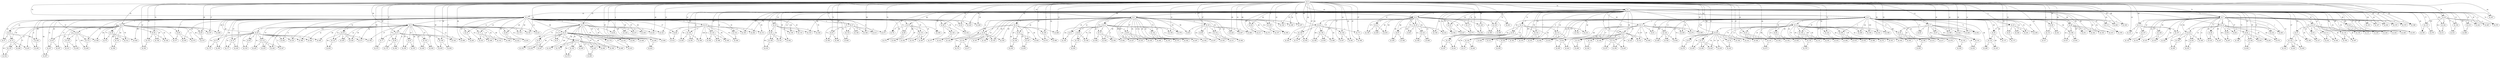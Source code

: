 digraph GR{
id_0[label=id_0];
id_1[label=id_1];
id_2[label=id_2];
id_3[label=id_3];
id_4[label=id_4];
id_5[label=id_5];
id_6[label=id_6];
id_7[label=id_7];
id_8[label=id_8];
id_9[label=id_9];
id_10[label=id_10];
id_11[label=id_11];
id_12[label=id_12];
id_13[label=id_13];
id_14[label=id_14];
id_15[label=id_15];
id_16[label=id_16];
id_17[label=id_17];
id_18[label=id_18];
id_19[label=id_19];
id_20[label=id_20];
id_21[label=id_21];
id_22[label=id_22];
id_23[label=id_23];
id_24[label=id_24];
id_25[label=id_25];
id_26[label=id_26];
id_27[label=id_27];
id_28[label=id_28];
id_29[label=id_29];
id_30[label=id_30];
id_31[label=id_31];
id_32[label=id_32];
id_33[label=id_33];
id_34[label=id_34];
id_35[label=id_35];
id_36[label=id_36];
id_37[label=id_37];
id_38[label=id_38];
id_39[label=id_39];
id_40[label=id_40];
id_41[label=id_41];
id_42[label=id_42];
id_43[label=id_43];
id_44[label=id_44];
id_45[label=id_45];
id_46[label=id_46];
id_47[label=id_47];
id_48[label=id_48];
id_49[label=id_49];
id_50[label=id_50];
id_51[label=id_51];
id_52[label=id_52];
id_53[label=id_53];
id_54[label=id_54];
id_55[label=id_55];
id_56[label=id_56];
id_57[label=id_57];
id_58[label=id_58];
id_59[label=id_59];
id_60[label=id_60];
id_61[label=id_61];
id_62[label=id_62];
id_63[label=id_63];
id_64[label=id_64];
id_65[label=id_65];
id_66[label=id_66];
id_67[label=id_67];
id_68[label=id_68];
id_69[label=id_69];
id_70[label=id_70];
id_71[label=id_71];
id_72[label=id_72];
id_73[label=id_73];
id_74[label=id_74];
id_75[label=id_75];
id_76[label=id_76];
id_77[label=id_77];
id_78[label=id_78];
id_79[label=id_79];
id_80[label=id_80];
id_81[label=id_81];
id_82[label=id_82];
id_83[label=id_83];
id_84[label=id_84];
id_85[label=id_85];
id_86[label=id_86];
id_87[label=id_87];
id_88[label=id_88];
id_89[label=id_89];
id_90[label=id_90];
id_91[label=id_91];
id_92[label=id_92];
id_93[label=id_93];
id_94[label=id_94];
id_95[label=id_95];
id_96[label=id_96];
id_97[label=id_97];
id_98[label=id_98];
id_99[label=id_99];
id_100[label=id_100];
id_101[label=id_101];
id_102[label=id_102];
id_103[label=id_103];
id_104[label=id_104];
id_105[label=id_105];
id_106[label=id_106];
id_107[label=id_107];
id_108[label=id_108];
id_109[label=id_109];
id_110[label=id_110];
id_111[label=id_111];
id_112[label=id_112];
id_113[label=id_113];
id_114[label=id_114];
id_115[label=id_115];
id_116[label=id_116];
id_117[label=id_117];
id_118[label=id_118];
id_119[label=id_119];
id_120[label=id_120];
id_121[label=id_121];
id_122[label=id_122];
id_123[label=id_123];
id_124[label=id_124];
id_125[label=id_125];
id_126[label=id_126];
id_127[label=id_127];
id_128[label=id_128];
id_129[label=id_129];
id_130[label=id_130];
id_131[label=id_131];
id_132[label=id_132];
id_133[label=id_133];
id_134[label=id_134];
id_135[label=id_135];
id_136[label=id_136];
id_137[label=id_137];
id_138[label=id_138];
id_139[label=id_139];
id_140[label=id_140];
id_141[label=id_141];
id_142[label=id_142];
id_143[label=id_143];
id_144[label=id_144];
id_145[label=id_145];
id_146[label=id_146];
id_147[label=id_147];
id_148[label=id_148];
id_149[label=id_149];
id_150[label=id_150];
id_151[label=id_151];
id_152[label=id_152];
id_153[label=id_153];
id_154[label=id_154];
id_155[label=id_155];
id_156[label=id_156];
id_157[label=id_157];
id_158[label=id_158];
id_159[label=id_159];
id_160[label=id_160];
id_161[label=id_161];
id_162[label=id_162];
id_163[label=id_163];
id_164[label=id_164];
id_165[label=id_165];
id_166[label=id_166];
id_167[label=id_167];
id_168[label=id_168];
id_169[label=id_169];
id_170[label=id_170];
id_171[label=id_171];
id_172[label=id_172];
id_173[label=id_173];
id_174[label=id_174];
id_175[label=id_175];
id_176[label=id_176];
id_177[label=id_177];
id_178[label=id_178];
id_179[label=id_179];
id_180[label=id_180];
id_181[label=id_181];
id_182[label=id_182];
id_183[label=id_183];
id_184[label=id_184];
id_185[label=id_185];
id_186[label=id_186];
id_187[label=id_187];
id_188[label=id_188];
id_189[label=id_189];
id_190[label=id_190];
id_191[label=id_191];
id_192[label=id_192];
id_193[label=id_193];
id_194[label=id_194];
id_195[label=id_195];
id_196[label=id_196];
id_197[label=id_197];
id_198[label=id_198];
id_199[label=id_199];
id_200[label=id_200];
id_201[label=id_201];
id_202[label=id_202];
id_203[label=id_203];
id_204[label=id_204];
id_205[label=id_205];
id_206[label=id_206];
id_207[label=id_207];
id_208[label=id_208];
id_209[label=id_209];
id_210[label=id_210];
id_211[label=id_211];
id_212[label=id_212];
id_213[label=id_213];
id_214[label=id_214];
id_215[label=id_215];
id_216[label=id_216];
id_217[label=id_217];
id_218[label=id_218];
id_219[label=id_219];
id_220[label=id_220];
id_221[label=id_221];
id_222[label=id_222];
id_223[label=id_223];
id_224[label=id_224];
id_225[label=id_225];
id_226[label=id_226];
id_227[label=id_227];
id_228[label=id_228];
id_229[label=id_229];
id_230[label=id_230];
id_231[label=id_231];
id_232[label=id_232];
id_233[label=id_233];
id_234[label=id_234];
id_235[label=id_235];
id_236[label=id_236];
id_237[label=id_237];
id_238[label=id_238];
id_239[label=id_239];
id_240[label=id_240];
id_241[label=id_241];
id_242[label=id_242];
id_243[label=id_243];
id_244[label=id_244];
id_245[label=id_245];
id_246[label=id_246];
id_247[label=id_247];
id_248[label=id_248];
id_249[label=id_249];
id_250[label=id_250];
id_251[label=id_251];
id_252[label=id_252];
id_253[label=id_253];
id_254[label=id_254];
id_255[label=id_255];
id_256[label=id_256];
id_257[label=id_257];
id_258[label=id_258];
id_259[label=id_259];
id_260[label=id_260];
id_261[label=id_261];
id_262[label=id_262];
id_263[label=id_263];
id_264[label=id_264];
id_265[label=id_265];
id_266[label=id_266];
id_267[label=id_267];
id_268[label=id_268];
id_269[label=id_269];
id_270[label=id_270];
id_271[label=id_271];
id_272[label=id_272];
id_273[label=id_273];
id_274[label=id_274];
id_275[label=id_275];
id_276[label=id_276];
id_277[label=id_277];
id_278[label=id_278];
id_279[label=id_279];
id_280[label=id_280];
id_281[label=id_281];
id_282[label=id_282];
id_283[label=id_283];
id_284[label=id_284];
id_285[label=id_285];
id_286[label=id_286];
id_287[label=id_287];
id_288[label=id_288];
id_289[label=id_289];
id_290[label=id_290];
id_291[label=id_291];
id_292[label=id_292];
id_293[label=id_293];
id_294[label=id_294];
id_295[label=id_295];
id_296[label=id_296];
id_297[label=id_297];
id_298[label=id_298];
id_299[label=id_299];
id_300[label=id_300];
id_301[label=id_301];
id_302[label=id_302];
id_303[label=id_303];
id_304[label=id_304];
id_305[label=id_305];
id_306[label=id_306];
id_307[label=id_307];
id_308[label=id_308];
id_309[label=id_309];
id_310[label=id_310];
id_311[label=id_311];
id_312[label=id_312];
id_313[label=id_313];
id_314[label=id_314];
id_315[label=id_315];
id_316[label=id_316];
id_317[label=id_317];
id_318[label=id_318];
id_319[label=id_319];
id_320[label=id_320];
id_321[label=id_321];
id_322[label=id_322];
id_323[label=id_323];
id_324[label=id_324];
id_325[label=id_325];
id_326[label=id_326];
id_327[label=id_327];
id_328[label=id_328];
id_329[label=id_329];
id_330[label=id_330];
id_331[label=id_331];
id_332[label=id_332];
id_333[label=id_333];
id_334[label=id_334];
id_335[label=id_335];
id_336[label=id_336];
id_337[label=id_337];
id_338[label=id_338];
id_339[label=id_339];
id_340[label=id_340];
id_341[label=id_341];
id_342[label=id_342];
id_343[label=id_343];
id_344[label=id_344];
id_345[label=id_345];
id_346[label=id_346];
id_347[label=id_347];
id_348[label=id_348];
id_349[label=id_349];
id_350[label=id_350];
id_351[label=id_351];
id_352[label=id_352];
id_353[label=id_353];
id_354[label=id_354];
id_355[label=id_355];
id_356[label=id_356];
id_357[label=id_357];
id_358[label=id_358];
id_359[label=id_359];
id_360[label=id_360];
id_361[label=id_361];
id_362[label=id_362];
id_363[label=id_363];
id_364[label=id_364];
id_365[label=id_365];
id_366[label=id_366];
id_367[label=id_367];
id_368[label=id_368];
id_369[label=id_369];
id_370[label=id_370];
id_371[label=id_371];
id_372[label=id_372];
id_373[label=id_373];
id_374[label=id_374];
id_375[label=id_375];
id_376[label=id_376];
id_377[label=id_377];
id_378[label=id_378];
id_379[label=id_379];
id_380[label=id_380];
id_381[label=id_381];
id_382[label=id_382];
id_383[label=id_383];
id_384[label=id_384];
id_385[label=id_385];
id_386[label=id_386];
id_387[label=id_387];
id_388[label=id_388];
id_389[label=id_389];
id_390[label=id_390];
id_391[label=id_391];
id_392[label=id_392];
id_393[label=id_393];
id_394[label=id_394];
id_395[label=id_395];
id_396[label=id_396];
id_397[label=id_397];
id_398[label=id_398];
id_399[label=id_399];
id_400[label=id_400];
id_401[label=id_401];
id_402[label=id_402];
id_403[label=id_403];
id_404[label=id_404];
id_405[label=id_405];
id_406[label=id_406];
id_407[label=id_407];
id_408[label=id_408];
id_409[label=id_409];
id_410[label=id_410];
id_411[label=id_411];
id_412[label=id_412];
id_413[label=id_413];
id_414[label=id_414];
id_415[label=id_415];
id_416[label=id_416];
id_417[label=id_417];
id_418[label=id_418];
id_419[label=id_419];
id_420[label=id_420];
id_421[label=id_421];
id_422[label=id_422];
id_423[label=id_423];
id_424[label=id_424];
id_425[label=id_425];
id_426[label=id_426];
id_427[label=id_427];
id_428[label=id_428];
id_429[label=id_429];
id_430[label=id_430];
id_431[label=id_431];
id_432[label=id_432];
id_433[label=id_433];
id_434[label=id_434];
id_435[label=id_435];
id_436[label=id_436];
id_437[label=id_437];
id_438[label=id_438];
id_439[label=id_439];
id_440[label=id_440];
id_441[label=id_441];
id_442[label=id_442];
id_443[label=id_443];
id_444[label=id_444];
id_445[label=id_445];
id_446[label=id_446];
id_447[label=id_447];
id_448[label=id_448];
id_449[label=id_449];
id_450[label=id_450];
id_451[label=id_451];
id_452[label=id_452];
id_453[label=id_453];
id_454[label=id_454];
id_455[label=id_455];
id_456[label=id_456];
id_457[label=id_457];
id_458[label=id_458];
id_459[label=id_459];
id_460[label=id_460];
id_461[label=id_461];
id_462[label=id_462];
id_463[label=id_463];
id_464[label=id_464];
id_465[label=id_465];
id_466[label=id_466];
id_467[label=id_467];
id_468[label=id_468];
id_469[label=id_469];
id_470[label=id_470];
id_471[label=id_471];
id_472[label=id_472];
id_473[label=id_473];
id_474[label=id_474];
id_475[label=id_475];
id_476[label=id_476];
id_477[label=id_477];
id_478[label=id_478];
id_479[label=id_479];
id_480[label=id_480];
id_481[label=id_481];
id_482[label=id_482];
id_483[label=id_483];
id_484[label=id_484];
id_485[label=id_485];
id_486[label=id_486];
id_487[label=id_487];
id_488[label=id_488];
id_489[label=id_489];
id_490[label=id_490];
id_491[label=id_491];
id_492[label=id_492];
id_493[label=id_493];
id_494[label=id_494];
id_495[label=id_495];
id_496[label=id_496];
id_497[label=id_497];
id_498[label=id_498];
id_499[label=id_499];
id_0->id_1[label=31];
id_0->id_2[label=76];
id_1->id_2[label=22];
id_0->id_3[label=19];
id_1->id_3[label=1];
id_0->id_4[label=42];
id_1->id_4[label=1];
id_0->id_5[label=99];
id_1->id_5[label=1];
id_0->id_6[label=81];
id_2->id_6[label=1];
id_0->id_7[label=73];
id_1->id_7[label=1];
id_0->id_8[label=56];
id_2->id_8[label=1];
id_0->id_9[label=22];
id_2->id_9[label=1];
id_1->id_10[label=74];
id_5->id_10[label=1];
id_1->id_11[label=85];
id_5->id_11[label=1];
id_0->id_12[label=54];
id_5->id_12[label=1];
id_0->id_13[label=42];
id_7->id_13[label=1];
id_1->id_14[label=3];
id_7->id_14[label=1];
id_1->id_15[label=25];
id_7->id_15[label=1];
id_1->id_16[label=42];
id_2->id_16[label=1];
id_0->id_17[label=13];
id_5->id_17[label=1];
id_1->id_18[label=18];
id_2->id_18[label=1];
id_0->id_19[label=42];
id_3->id_19[label=1];
id_1->id_20[label=4];
id_11->id_20[label=1];
id_0->id_21[label=60];
id_3->id_21[label=1];
id_2->id_22[label=23];
id_6->id_22[label=1];
id_2->id_23[label=86];
id_9->id_23[label=1];
id_0->id_24[label=66];
id_4->id_24[label=1];
id_0->id_25[label=3];
id_5->id_25[label=1];
id_2->id_26[label=5];
id_8->id_26[label=1];
id_0->id_27[label=74];
id_2->id_27[label=1];
id_0->id_28[label=99];
id_12->id_28[label=1];
id_2->id_29[label=23];
id_6->id_29[label=1];
id_2->id_30[label=54];
id_8->id_30[label=1];
id_0->id_31[label=57];
id_8->id_31[label=1];
id_1->id_32[label=97];
id_4->id_32[label=1];
id_2->id_33[label=14];
id_8->id_33[label=1];
id_0->id_34[label=74];
id_1->id_34[label=1];
id_1->id_35[label=86];
id_2->id_35[label=1];
id_0->id_36[label=17];
id_3->id_36[label=1];
id_1->id_37[label=25];
id_15->id_37[label=1];
id_2->id_38[label=26];
id_6->id_38[label=1];
id_1->id_39[label=95];
id_4->id_39[label=1];
id_5->id_40[label=8];
id_17->id_40[label=1];
id_0->id_41[label=26];
id_12->id_41[label=1];
id_7->id_42[label=58];
id_14->id_42[label=1];
id_1->id_43[label=30];
id_4->id_43[label=1];
id_1->id_44[label=96];
id_7->id_44[label=1];
id_9->id_45[label=75];
id_23->id_45[label=1];
id_7->id_46[label=77];
id_14->id_46[label=1];
id_9->id_47[label=21];
id_23->id_47[label=1];
id_0->id_48[label=30];
id_2->id_48[label=1];
id_1->id_49[label=4];
id_18->id_49[label=1];
id_5->id_50[label=38];
id_25->id_50[label=1];
id_3->id_51[label=35];
id_21->id_51[label=1];
id_3->id_52[label=4];
id_19->id_52[label=1];
id_7->id_53[label=18];
id_15->id_53[label=1];
id_3->id_54[label=26];
id_19->id_54[label=1];
id_5->id_55[label=85];
id_10->id_55[label=1];
id_0->id_56[label=51];
id_6->id_56[label=1];
id_2->id_57[label=22];
id_22->id_57[label=1];
id_0->id_58[label=84];
id_5->id_58[label=1];
id_1->id_59[label=11];
id_14->id_59[label=1];
id_5->id_60[label=73];
id_17->id_60[label=1];
id_0->id_61[label=94];
id_28->id_61[label=1];
id_9->id_62[label=13];
id_23->id_62[label=1];
id_0->id_63[label=73];
id_27->id_63[label=1];
id_5->id_64[label=46];
id_12->id_64[label=1];
id_3->id_65[label=42];
id_21->id_65[label=1];
id_2->id_66[label=47];
id_16->id_66[label=1];
id_0->id_67[label=38];
id_17->id_67[label=1];
id_7->id_68[label=67];
id_14->id_68[label=1];
id_2->id_69[label=7];
id_6->id_69[label=1];
id_0->id_70[label=81];
id_28->id_70[label=1];
id_2->id_71[label=23];
id_8->id_71[label=1];
id_2->id_72[label=47];
id_26->id_72[label=1];
id_3->id_73[label=25];
id_21->id_73[label=1];
id_2->id_74[label=15];
id_26->id_74[label=1];
id_6->id_75[label=65];
id_22->id_75[label=1];
id_12->id_76[label=75];
id_28->id_76[label=1];
id_0->id_77[label=87];
id_31->id_77[label=1];
id_1->id_78[label=57];
id_35->id_78[label=1];
id_6->id_79[label=77];
id_38->id_79[label=1];
id_2->id_80[label=3];
id_26->id_80[label=1];
id_0->id_81[label=30];
id_25->id_81[label=1];
id_1->id_82[label=91];
id_14->id_82[label=1];
id_1->id_83[label=5];
id_2->id_83[label=1];
id_0->id_84[label=2];
id_9->id_84[label=1];
id_0->id_85[label=88];
id_6->id_85[label=1];
id_3->id_86[label=58];
id_36->id_86[label=1];
id_4->id_87[label=68];
id_39->id_87[label=1];
id_2->id_88[label=70];
id_35->id_88[label=1];
id_1->id_89[label=88];
id_5->id_89[label=1];
id_8->id_90[label=79];
id_31->id_90[label=1];
id_5->id_91[label=62];
id_11->id_91[label=1];
id_11->id_92[label=96];
id_20->id_92[label=1];
id_2->id_93[label=85];
id_29->id_93[label=1];
id_1->id_94[label=38];
id_3->id_94[label=1];
id_3->id_95[label=67];
id_21->id_95[label=1];
id_4->id_96[label=70];
id_39->id_96[label=1];
id_8->id_97[label=23];
id_31->id_97[label=1];
id_2->id_98[label=48];
id_8->id_98[label=1];
id_0->id_99[label=67];
id_36->id_99[label=1];
id_1->id_100[label=59];
id_16->id_100[label=1];
id_0->id_101[label=19];
id_13->id_101[label=1];
id_1->id_102[label=18];
id_10->id_102[label=1];
id_8->id_103[label=43];
id_31->id_103[label=1];
id_7->id_104[label=11];
id_42->id_104[label=1];
id_0->id_105[label=1];
id_3->id_105[label=1];
id_12->id_106[label=13];
id_28->id_106[label=1];
id_7->id_107[label=20];
id_13->id_107[label=1];
id_5->id_108[label=39];
id_12->id_108[label=1];
id_2->id_109[label=66];
id_18->id_109[label=1];
id_2->id_110[label=35];
id_35->id_110[label=1];
id_1->id_111[label=47];
id_15->id_111[label=1];
id_8->id_112[label=15];
id_26->id_112[label=1];
id_1->id_113[label=83];
id_5->id_113[label=1];
id_5->id_114[label=39];
id_10->id_114[label=1];
id_1->id_115[label=77];
id_34->id_115[label=1];
id_2->id_116[label=79];
id_27->id_116[label=1];
id_1->id_117[label=42];
id_4->id_117[label=1];
id_1->id_118[label=56];
id_15->id_118[label=1];
id_2->id_119[label=45];
id_18->id_119[label=1];
id_5->id_120[label=13];
id_11->id_120[label=1];
id_8->id_121[label=81];
id_30->id_121[label=1];
id_1->id_122[label=47];
id_37->id_122[label=1];
id_4->id_123[label=82];
id_39->id_123[label=1];
id_0->id_124[label=79];
id_12->id_124[label=1];
id_1->id_125[label=90];
id_16->id_125[label=1];
id_0->id_126[label=40];
id_24->id_126[label=1];
id_7->id_127[label=16];
id_53->id_127[label=1];
id_0->id_128[label=89];
id_4->id_128[label=1];
id_19->id_129[label=48];
id_52->id_129[label=1];
id_1->id_130[label=75];
id_4->id_130[label=1];
id_0->id_131[label=4];
id_58->id_131[label=1];
id_3->id_132[label=82];
id_36->id_132[label=1];
id_5->id_133[label=11];
id_50->id_133[label=1];
id_2->id_134[label=30];
id_16->id_134[label=1];
id_11->id_135[label=17];
id_20->id_135[label=1];
id_10->id_136[label=62];
id_55->id_136[label=1];
id_5->id_137[label=56];
id_50->id_137[label=1];
id_4->id_138[label=97];
id_24->id_138[label=1];
id_21->id_139[label=75];
id_65->id_139[label=1];
id_2->id_140[label=95];
id_48->id_140[label=1];
id_3->id_141[label=98];
id_52->id_141[label=1];
id_3->id_142[label=74];
id_21->id_142[label=1];
id_23->id_143[label=100];
id_62->id_143[label=1];
id_10->id_144[label=51];
id_55->id_144[label=1];
id_12->id_145[label=33];
id_64->id_145[label=1];
id_1->id_146[label=29];
id_20->id_146[label=1];
id_12->id_147[label=53];
id_41->id_147[label=1];
id_7->id_148[label=85];
id_13->id_148[label=1];
id_19->id_149[label=67];
id_54->id_149[label=1];
id_6->id_150[label=23];
id_29->id_150[label=1];
id_5->id_151[label=40];
id_64->id_151[label=1];
id_17->id_152[label=54];
id_67->id_152[label=1];
id_0->id_153[label=19];
id_56->id_153[label=1];
id_9->id_154[label=98];
id_45->id_154[label=1];
id_6->id_155[label=13];
id_75->id_155[label=1];
id_6->id_156[label=67];
id_56->id_156[label=1];
id_7->id_157[label=35];
id_13->id_157[label=1];
id_0->id_158[label=16];
id_21->id_158[label=1];
id_21->id_159[label=45];
id_51->id_159[label=1];
id_11->id_160[label=79];
id_20->id_160[label=1];
id_17->id_161[label=38];
id_67->id_161[label=1];
id_1->id_162[label=86];
id_34->id_162[label=1];
id_1->id_163[label=28];
id_7->id_163[label=1];
id_0->id_164[label=16];
id_24->id_164[label=1];
id_1->id_165[label=67];
id_16->id_165[label=1];
id_18->id_166[label=30];
id_49->id_166[label=1];
id_19->id_167[label=97];
id_54->id_167[label=1];
id_1->id_168[label=93];
id_39->id_168[label=1];
id_2->id_169[label=99];
id_22->id_169[label=1];
id_2->id_170[label=60];
id_8->id_170[label=1];
id_0->id_171[label=67];
id_24->id_171[label=1];
id_2->id_172[label=55];
id_29->id_172[label=1];
id_0->id_173[label=10];
id_81->id_173[label=1];
id_1->id_174[label=88];
id_20->id_174[label=1];
id_26->id_175[label=52];
id_72->id_175[label=1];
id_9->id_176[label=28];
id_62->id_176[label=1];
id_26->id_177[label=91];
id_74->id_177[label=1];
id_9->id_178[label=33];
id_23->id_178[label=1];
id_31->id_179[label=81];
id_90->id_179[label=1];
id_1->id_180[label=72];
id_82->id_180[label=1];
id_0->id_181[label=18];
id_8->id_181[label=1];
id_1->id_182[label=87];
id_3->id_182[label=1];
id_9->id_183[label=91];
id_62->id_183[label=1];
id_1->id_184[label=95];
id_82->id_184[label=1];
id_0->id_185[label=1];
id_19->id_185[label=1];
id_5->id_186[label=66];
id_40->id_186[label=1];
id_1->id_187[label=42];
id_7->id_187[label=1];
id_5->id_188[label=82];
id_89->id_188[label=1];
id_21->id_189[label=30];
id_65->id_189[label=1];
id_4->id_190[label=87];
id_32->id_190[label=1];
id_6->id_191[label=30];
id_38->id_191[label=1];
id_1->id_192[label=82];
id_10->id_192[label=1];
id_2->id_193[label=19];
id_23->id_193[label=1];
id_1->id_194[label=15];
id_34->id_194[label=1];
id_7->id_195[label=34];
id_15->id_195[label=1];
id_2->id_196[label=7];
id_27->id_196[label=1];
id_0->id_197[label=27];
id_6->id_197[label=1];
id_15->id_198[label=81];
id_37->id_198[label=1];
id_0->id_199[label=98];
id_31->id_199[label=1];
id_5->id_200[label=3];
id_12->id_200[label=1];
id_14->id_201[label=41];
id_42->id_201[label=1];
id_8->id_202[label=6];
id_26->id_202[label=1];
id_1->id_203[label=93];
id_82->id_203[label=1];
id_0->id_204[label=92];
id_7->id_204[label=1];
id_8->id_205[label=23];
id_30->id_205[label=1];
id_0->id_206[label=23];
id_84->id_206[label=1];
id_2->id_207[label=51];
id_93->id_207[label=1];
id_7->id_208[label=85];
id_44->id_208[label=1];
id_9->id_209[label=37];
id_62->id_209[label=1];
id_5->id_210[label=48];
id_10->id_210[label=1];
id_1->id_211[label=85];
id_94->id_211[label=1];
id_17->id_212[label=20];
id_40->id_212[label=1];
id_1->id_213[label=59];
id_102->id_213[label=1];
id_0->id_214[label=8];
id_28->id_214[label=1];
id_1->id_215[label=97];
id_34->id_215[label=1];
id_7->id_216[label=7];
id_14->id_216[label=1];
id_5->id_217[label=17];
id_40->id_217[label=1];
id_7->id_218[label=85];
id_46->id_218[label=1];
id_2->id_219[label=17];
id_26->id_219[label=1];
id_0->id_220[label=80];
id_36->id_220[label=1];
id_2->id_221[label=41];
id_8->id_221[label=1];
id_2->id_222[label=48];
id_98->id_222[label=1];
id_11->id_223[label=21];
id_20->id_223[label=1];
id_1->id_224[label=7];
id_102->id_224[label=1];
id_26->id_225[label=34];
id_112->id_225[label=1];
id_1->id_226[label=59];
id_44->id_226[label=1];
id_3->id_227[label=43];
id_95->id_227[label=1];
id_2->id_228[label=86];
id_9->id_228[label=1];
id_23->id_229[label=97];
id_62->id_229[label=1];
id_21->id_230[label=34];
id_95->id_230[label=1];
id_1->id_231[label=99];
id_15->id_231[label=1];
id_1->id_232[label=52];
id_39->id_232[label=1];
id_8->id_233[label=53];
id_71->id_233[label=1];
id_15->id_234[label=65];
id_111->id_234[label=1];
id_8->id_235[label=97];
id_112->id_235[label=1];
id_3->id_236[label=94];
id_95->id_236[label=1];
id_2->id_237[label=67];
id_9->id_237[label=1];
id_2->id_238[label=69];
id_9->id_238[label=1];
id_23->id_239[label=85];
id_45->id_239[label=1];
id_8->id_240[label=95];
id_30->id_240[label=1];
id_0->id_241[label=46];
id_9->id_241[label=1];
id_1->id_242[label=39];
id_34->id_242[label=1];
id_28->id_243[label=51];
id_76->id_243[label=1];
id_1->id_244[label=76];
id_44->id_244[label=1];
id_2->id_245[label=23];
id_74->id_245[label=1];
id_5->id_246[label=16];
id_25->id_246[label=1];
id_7->id_247[label=83];
id_46->id_247[label=1];
id_1->id_248[label=41];
id_44->id_248[label=1];
id_8->id_249[label=49];
id_103->id_249[label=1];
id_16->id_250[label=31];
id_125->id_250[label=1];
id_1->id_251[label=92];
id_89->id_251[label=1];
id_35->id_252[label=87];
id_110->id_252[label=1];
id_12->id_253[label=75];
id_108->id_253[label=1];
id_0->id_254[label=76];
id_128->id_254[label=1];
id_1->id_255[label=35];
id_44->id_255[label=1];
id_8->id_256[label=35];
id_97->id_256[label=1];
id_36->id_257[label=25];
id_99->id_257[label=1];
id_3->id_258[label=20];
id_73->id_258[label=1];
id_5->id_259[label=44];
id_11->id_259[label=1];
id_3->id_260[label=10];
id_95->id_260[label=1];
id_8->id_261[label=16];
id_98->id_261[label=1];
id_16->id_262[label=56];
id_100->id_262[label=1];
id_2->id_263[label=14];
id_33->id_263[label=1];
id_1->id_264[label=70];
id_16->id_264[label=1];
id_42->id_265[label=67];
id_104->id_265[label=1];
id_8->id_266[label=47];
id_71->id_266[label=1];
id_14->id_267[label=95];
id_59->id_267[label=1];
id_9->id_268[label=61];
id_62->id_268[label=1];
id_5->id_269[label=80];
id_120->id_269[label=1];
id_0->id_270[label=94];
id_77->id_270[label=1];
id_2->id_271[label=58];
id_30->id_271[label=1];
id_0->id_272[label=22];
id_124->id_272[label=1];
id_3->id_273[label=48];
id_94->id_273[label=1];
id_35->id_274[label=64];
id_110->id_274[label=1];
id_1->id_275[label=6];
id_11->id_275[label=1];
id_28->id_276[label=8];
id_61->id_276[label=1];
id_6->id_277[label=21];
id_69->id_277[label=1];
id_0->id_278[label=30];
id_7->id_278[label=1];
id_10->id_279[label=83];
id_114->id_279[label=1];
id_5->id_280[label=64];
id_12->id_280[label=1];
id_5->id_281[label=91];
id_25->id_281[label=1];
id_3->id_282[label=40];
id_142->id_282[label=1];
id_14->id_283[label=48];
id_82->id_283[label=1];
id_12->id_284[label=95];
id_108->id_284[label=1];
id_20->id_285[label=35];
id_92->id_285[label=1];
id_22->id_286[label=77];
id_75->id_286[label=1];
id_3->id_287[label=67];
id_142->id_287[label=1];
id_11->id_288[label=12];
id_135->id_288[label=1];
id_5->id_289[label=46];
id_133->id_289[label=1];
id_16->id_290[label=76];
id_134->id_290[label=1];
id_6->id_291[label=38];
id_75->id_291[label=1];
id_0->id_292[label=55];
id_5->id_292[label=1];
id_24->id_293[label=73];
id_126->id_293[label=1];
id_65->id_294[label=4];
id_139->id_294[label=1];
id_4->id_295[label=92];
id_87->id_295[label=1];
id_1->id_296[label=32];
id_3->id_296[label=1];
id_0->id_297[label=29];
id_3->id_297[label=1];
id_5->id_298[label=96];
id_11->id_298[label=1];
id_5->id_299[label=83];
id_25->id_299[label=1];
id_27->id_300[label=75];
id_63->id_300[label=1];
id_5->id_301[label=26];
id_114->id_301[label=1];
id_21->id_302[label=13];
id_142->id_302[label=1];
id_36->id_303[label=100];
id_132->id_303[label=1];
id_8->id_304[label=59];
id_103->id_304[label=1];
id_2->id_305[label=29];
id_69->id_305[label=1];
id_23->id_306[label=68];
id_62->id_306[label=1];
id_3->id_307[label=5];
id_52->id_307[label=1];
id_4->id_308[label=100];
id_87->id_308[label=1];
id_39->id_309[label=33];
id_123->id_309[label=1];
id_1->id_310[label=10];
id_122->id_310[label=1];
id_3->id_311[label=10];
id_132->id_311[label=1];
id_11->id_312[label=57];
id_20->id_312[label=1];
id_2->id_313[label=50];
id_16->id_313[label=1];
id_6->id_314[label=79];
id_38->id_314[label=1];
id_6->id_315[label=48];
id_85->id_315[label=1];
id_13->id_316[label=50];
id_107->id_316[label=1];
id_55->id_317[label=91];
id_144->id_317[label=1];
id_26->id_318[label=42];
id_80->id_318[label=1];
id_1->id_319[label=62];
id_18->id_319[label=1];
id_8->id_320[label=12];
id_31->id_320[label=1];
id_0->id_321[label=19];
id_9->id_321[label=1];
id_13->id_322[label=42];
id_157->id_322[label=1];
id_3->id_323[label=36];
id_52->id_323[label=1];
id_1->id_324[label=98];
id_89->id_324[label=1];
id_50->id_325[label=85];
id_133->id_325[label=1];
id_1->id_326[label=32];
id_146->id_326[label=1];
id_7->id_327[label=37];
id_148->id_327[label=1];
id_2->id_328[label=78];
id_18->id_328[label=1];
id_6->id_329[label=43];
id_56->id_329[label=1];
id_5->id_330[label=100];
id_12->id_330[label=1];
id_6->id_331[label=16];
id_150->id_331[label=1];
id_2->id_332[label=37];
id_83->id_332[label=1];
id_8->id_333[label=42];
id_71->id_333[label=1];
id_3->id_334[label=5];
id_52->id_334[label=1];
id_3->id_335[label=54];
id_95->id_335[label=1];
id_0->id_336[label=68];
id_5->id_336[label=1];
id_3->id_337[label=34];
id_105->id_337[label=1];
id_3->id_338[label=38];
id_73->id_338[label=1];
id_12->id_339[label=18];
id_41->id_339[label=1];
id_5->id_340[label=63];
id_120->id_340[label=1];
id_0->id_341[label=86];
id_12->id_341[label=1];
id_75->id_342[label=28];
id_155->id_342[label=1];
id_5->id_343[label=36];
id_89->id_343[label=1];
id_8->id_344[label=9];
id_112->id_344[label=1];
id_28->id_345[label=38];
id_70->id_345[label=1];
id_24->id_346[label=69];
id_138->id_346[label=1];
id_26->id_347[label=5];
id_112->id_347[label=1];
id_0->id_348[label=96];
id_27->id_348[label=1];
id_14->id_349[label=31];
id_42->id_349[label=1];
id_3->id_350[label=69];
id_52->id_350[label=1];
id_1->id_351[label=39];
id_49->id_351[label=1];
id_1->id_352[label=79];
id_43->id_352[label=1];
id_8->id_353[label=60];
id_97->id_353[label=1];
id_12->id_354[label=60];
id_41->id_354[label=1];
id_1->id_355[label=97];
id_113->id_355[label=1];
id_8->id_356[label=37];
id_30->id_356[label=1];
id_20->id_357[label=1];
id_174->id_357[label=1];
id_21->id_358[label=3];
id_73->id_358[label=1];
id_15->id_359[label=46];
id_118->id_359[label=1];
id_6->id_360[label=85];
id_29->id_360[label=1];
id_1->id_361[label=6];
id_102->id_361[label=1];
id_9->id_362[label=60];
id_23->id_362[label=1];
id_0->id_363[label=24];
id_153->id_363[label=1];
id_8->id_364[label=8];
id_90->id_364[label=1];
id_1->id_365[label=81];
id_35->id_365[label=1];
id_0->id_366[label=87];
id_171->id_366[label=1];
id_0->id_367[label=82];
id_1->id_367[label=1];
id_8->id_368[label=80];
id_71->id_368[label=1];
id_0->id_369[label=24];
id_63->id_369[label=1];
id_62->id_370[label=92];
id_183->id_370[label=1];
id_0->id_371[label=97];
id_126->id_371[label=1];
id_6->id_372[label=11];
id_69->id_372[label=1];
id_4->id_373[label=27];
id_117->id_373[label=1];
id_52->id_374[label=83];
id_141->id_374[label=1];
id_2->id_375[label=59];
id_88->id_375[label=1];
id_12->id_376[label=42];
id_145->id_376[label=1];
id_48->id_377[label=56];
id_140->id_377[label=1];
id_3->id_378[label=50];
id_21->id_378[label=1];
id_0->id_379[label=77];
id_7->id_379[label=1];
id_2->id_380[label=100];
id_26->id_380[label=1];
id_1->id_381[label=61];
id_100->id_381[label=1];
id_5->id_382[label=51];
id_114->id_382[label=1];
id_1->id_383[label=30];
id_115->id_383[label=1];
id_6->id_384[label=68];
id_191->id_384[label=1];
id_2->id_385[label=86];
id_72->id_385[label=1];
id_0->id_386[label=50];
id_12->id_386[label=1];
id_55->id_387[label=5];
id_136->id_387[label=1];
id_0->id_388[label=50];
id_7->id_388[label=1];
id_0->id_389[label=42];
id_17->id_389[label=1];
id_2->id_390[label=8];
id_169->id_390[label=1];
id_5->id_391[label=21];
id_64->id_391[label=1];
id_28->id_392[label=42];
id_70->id_392[label=1];
id_0->id_393[label=60];
id_126->id_393[label=1];
id_1->id_394[label=37];
id_174->id_394[label=1];
id_0->id_395[label=23];
id_105->id_395[label=1];
id_16->id_396[label=100];
id_100->id_396[label=1];
id_2->id_397[label=73];
id_93->id_397[label=1];
id_1->id_398[label=42];
id_125->id_398[label=1];
id_4->id_399[label=26];
id_130->id_399[label=1];
id_16->id_400[label=95];
id_125->id_400[label=1];
id_0->id_401[label=32];
id_4->id_401[label=1];
id_82->id_402[label=7];
id_184->id_402[label=1];
id_30->id_403[label=49];
id_121->id_403[label=1];
id_11->id_404[label=70];
id_120->id_404[label=1];
id_4->id_405[label=90];
id_32->id_405[label=1];
id_11->id_406[label=30];
id_20->id_406[label=1];
id_0->id_407[label=16];
id_36->id_407[label=1];
id_0->id_408[label=99];
id_31->id_408[label=1];
id_19->id_409[label=19];
id_167->id_409[label=1];
id_7->id_410[label=68];
id_148->id_410[label=1];
id_34->id_411[label=82];
id_162->id_411[label=1];
id_16->id_412[label=69];
id_66->id_412[label=1];
id_2->id_413[label=6];
id_27->id_413[label=1];
id_48->id_414[label=20];
id_140->id_414[label=1];
id_5->id_415[label=62];
id_89->id_415[label=1];
id_23->id_416[label=55];
id_193->id_416[label=1];
id_0->id_417[label=44];
id_131->id_417[label=1];
id_49->id_418[label=96];
id_166->id_418[label=1];
id_12->id_419[label=69];
id_108->id_419[label=1];
id_0->id_420[label=40];
id_2->id_420[label=1];
id_55->id_421[label=79];
id_136->id_421[label=1];
id_0->id_422[label=58];
id_17->id_422[label=1];
id_0->id_423[label=45];
id_206->id_423[label=1];
id_11->id_424[label=62];
id_92->id_424[label=1];
id_28->id_425[label=18];
id_70->id_425[label=1];
id_0->id_426[label=87];
id_28->id_426[label=1];
id_4->id_427[label=80];
id_43->id_427[label=1];
id_2->id_428[label=68];
id_38->id_428[label=1];
id_5->id_429[label=43];
id_55->id_429[label=1];
id_28->id_430[label=81];
id_70->id_430[label=1];
id_1->id_431[label=7];
id_194->id_431[label=1];
id_67->id_432[label=44];
id_161->id_432[label=1];
id_5->id_433[label=13];
id_114->id_433[label=1];
id_12->id_434[label=59];
id_108->id_434[label=1];
id_42->id_435[label=26];
id_201->id_435[label=1];
id_0->id_436[label=98];
id_41->id_436[label=1];
id_89->id_437[label=24];
id_188->id_437[label=1];
id_17->id_438[label=32];
id_152->id_438[label=1];
id_19->id_439[label=92];
id_149->id_439[label=1];
id_1->id_440[label=5];
id_111->id_440[label=1];
id_0->id_441[label=96];
id_58->id_441[label=1];
id_8->id_442[label=41];
id_26->id_442[label=1];
id_37->id_443[label=35];
id_122->id_443[label=1];
id_10->id_444[label=67];
id_144->id_444[label=1];
id_20->id_445[label=45];
id_174->id_445[label=1];
id_0->id_446[label=14];
id_17->id_446[label=1];
id_23->id_447[label=76];
id_45->id_447[label=1];
id_1->id_448[label=18];
id_2->id_448[label=1];
id_2->id_449[label=61];
id_23->id_449[label=1];
id_0->id_450[label=60];
id_199->id_450[label=1];
id_12->id_451[label=26];
id_200->id_451[label=1];
id_5->id_452[label=71];
id_17->id_452[label=1];
id_4->id_453[label=99];
id_32->id_453[label=1];
id_12->id_454[label=79];
id_200->id_454[label=1];
id_4->id_455[label=67];
id_138->id_455[label=1];
id_2->id_456[label=84];
id_88->id_456[label=1];
id_0->id_457[label=37];
id_164->id_457[label=1];
id_29->id_458[label=37];
id_150->id_458[label=1];
id_102->id_459[label=77];
id_224->id_459[label=1];
id_24->id_460[label=61];
id_138->id_460[label=1];
id_5->id_461[label=92];
id_188->id_461[label=1];
id_37->id_462[label=8];
id_122->id_462[label=1];
id_7->id_463[label=1];
id_14->id_463[label=1];
id_3->id_464[label=61];
id_132->id_464[label=1];
id_1->id_465[label=5];
id_34->id_465[label=1];
id_0->id_466[label=98];
id_36->id_466[label=1];
id_2->id_467[label=35];
id_110->id_467[label=1];
id_9->id_468[label=2];
id_62->id_468[label=1];
id_29->id_469[label=100];
id_172->id_469[label=1];
id_3->id_470[label=69];
id_95->id_470[label=1];
id_0->id_471[label=51];
id_27->id_471[label=1];
id_7->id_472[label=43];
id_107->id_472[label=1];
id_41->id_473[label=7];
id_147->id_473[label=1];
id_14->id_474[label=46];
id_216->id_474[label=1];
id_0->id_475[label=45];
id_185->id_475[label=1];
id_5->id_476[label=81];
id_40->id_476[label=1];
id_3->id_477[label=91];
id_141->id_477[label=1];
id_1->id_478[label=74];
id_34->id_478[label=1];
id_1->id_479[label=87];
id_115->id_479[label=1];
id_23->id_480[label=11];
id_229->id_480[label=1];
id_0->id_481[label=25];
id_164->id_481[label=1];
id_3->id_482[label=49];
id_73->id_482[label=1];
id_19->id_483[label=29];
id_54->id_483[label=1];
id_2->id_484[label=49];
id_228->id_484[label=1];
id_2->id_485[label=70];
id_116->id_485[label=1];
id_5->id_486[label=15];
id_108->id_486[label=1];
id_15->id_487[label=46];
id_118->id_487[label=1];
id_0->id_488[label=19];
id_19->id_488[label=1];
id_2->id_489[label=28];
id_6->id_489[label=1];
id_8->id_490[label=90];
id_26->id_490[label=1];
id_12->id_491[label=92];
id_200->id_491[label=1];
id_1->id_492[label=43];
id_49->id_492[label=1];
id_40->id_493[label=71];
id_186->id_493[label=1];
id_0->id_494[label=37];
id_199->id_494[label=1];
id_4->id_495[label=1];
id_130->id_495[label=1];
id_0->id_496[label=59];
id_185->id_496[label=1];
id_2->id_497[label=58];
id_207->id_497[label=1];
id_1->id_498[label=76];
id_215->id_498[label=1];
id_4->id_499[label=10];
id_123->id_499[label=1];
}